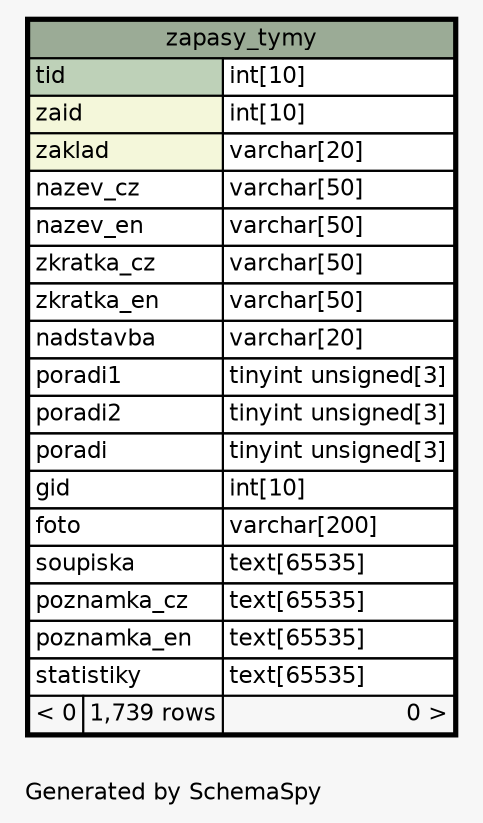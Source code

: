 // dot 2.38.0 on Mac OS X 10.9.4
// SchemaSpy rev 590
digraph "oneDegreeRelationshipsDiagram" {
  graph [
    rankdir="RL"
    bgcolor="#f7f7f7"
    label="\nGenerated by SchemaSpy"
    labeljust="l"
    nodesep="0.18"
    ranksep="0.46"
    fontname="Helvetica"
    fontsize="11"
  ];
  node [
    fontname="Helvetica"
    fontsize="11"
    shape="plaintext"
  ];
  edge [
    arrowsize="0.8"
  ];
  "zapasy_tymy" [
    label=<
    <TABLE BORDER="2" CELLBORDER="1" CELLSPACING="0" BGCOLOR="#ffffff">
      <TR><TD COLSPAN="3" BGCOLOR="#9bab96" ALIGN="CENTER">zapasy_tymy</TD></TR>
      <TR><TD PORT="tid" COLSPAN="2" BGCOLOR="#bed1b8" ALIGN="LEFT">tid</TD><TD PORT="tid.type" ALIGN="LEFT">int[10]</TD></TR>
      <TR><TD PORT="zaid" COLSPAN="2" BGCOLOR="#f4f7da" ALIGN="LEFT">zaid</TD><TD PORT="zaid.type" ALIGN="LEFT">int[10]</TD></TR>
      <TR><TD PORT="zaklad" COLSPAN="2" BGCOLOR="#f4f7da" ALIGN="LEFT">zaklad</TD><TD PORT="zaklad.type" ALIGN="LEFT">varchar[20]</TD></TR>
      <TR><TD PORT="nazev_cz" COLSPAN="2" ALIGN="LEFT">nazev_cz</TD><TD PORT="nazev_cz.type" ALIGN="LEFT">varchar[50]</TD></TR>
      <TR><TD PORT="nazev_en" COLSPAN="2" ALIGN="LEFT">nazev_en</TD><TD PORT="nazev_en.type" ALIGN="LEFT">varchar[50]</TD></TR>
      <TR><TD PORT="zkratka_cz" COLSPAN="2" ALIGN="LEFT">zkratka_cz</TD><TD PORT="zkratka_cz.type" ALIGN="LEFT">varchar[50]</TD></TR>
      <TR><TD PORT="zkratka_en" COLSPAN="2" ALIGN="LEFT">zkratka_en</TD><TD PORT="zkratka_en.type" ALIGN="LEFT">varchar[50]</TD></TR>
      <TR><TD PORT="nadstavba" COLSPAN="2" ALIGN="LEFT">nadstavba</TD><TD PORT="nadstavba.type" ALIGN="LEFT">varchar[20]</TD></TR>
      <TR><TD PORT="poradi1" COLSPAN="2" ALIGN="LEFT">poradi1</TD><TD PORT="poradi1.type" ALIGN="LEFT">tinyint unsigned[3]</TD></TR>
      <TR><TD PORT="poradi2" COLSPAN="2" ALIGN="LEFT">poradi2</TD><TD PORT="poradi2.type" ALIGN="LEFT">tinyint unsigned[3]</TD></TR>
      <TR><TD PORT="poradi" COLSPAN="2" ALIGN="LEFT">poradi</TD><TD PORT="poradi.type" ALIGN="LEFT">tinyint unsigned[3]</TD></TR>
      <TR><TD PORT="gid" COLSPAN="2" ALIGN="LEFT">gid</TD><TD PORT="gid.type" ALIGN="LEFT">int[10]</TD></TR>
      <TR><TD PORT="foto" COLSPAN="2" ALIGN="LEFT">foto</TD><TD PORT="foto.type" ALIGN="LEFT">varchar[200]</TD></TR>
      <TR><TD PORT="soupiska" COLSPAN="2" ALIGN="LEFT">soupiska</TD><TD PORT="soupiska.type" ALIGN="LEFT">text[65535]</TD></TR>
      <TR><TD PORT="poznamka_cz" COLSPAN="2" ALIGN="LEFT">poznamka_cz</TD><TD PORT="poznamka_cz.type" ALIGN="LEFT">text[65535]</TD></TR>
      <TR><TD PORT="poznamka_en" COLSPAN="2" ALIGN="LEFT">poznamka_en</TD><TD PORT="poznamka_en.type" ALIGN="LEFT">text[65535]</TD></TR>
      <TR><TD PORT="statistiky" COLSPAN="2" ALIGN="LEFT">statistiky</TD><TD PORT="statistiky.type" ALIGN="LEFT">text[65535]</TD></TR>
      <TR><TD ALIGN="LEFT" BGCOLOR="#f7f7f7">&lt; 0</TD><TD ALIGN="RIGHT" BGCOLOR="#f7f7f7">1,739 rows</TD><TD ALIGN="RIGHT" BGCOLOR="#f7f7f7">0 &gt;</TD></TR>
    </TABLE>>
    URL="zapasy_tymy.html"
    tooltip="zapasy_tymy"
  ];
}

